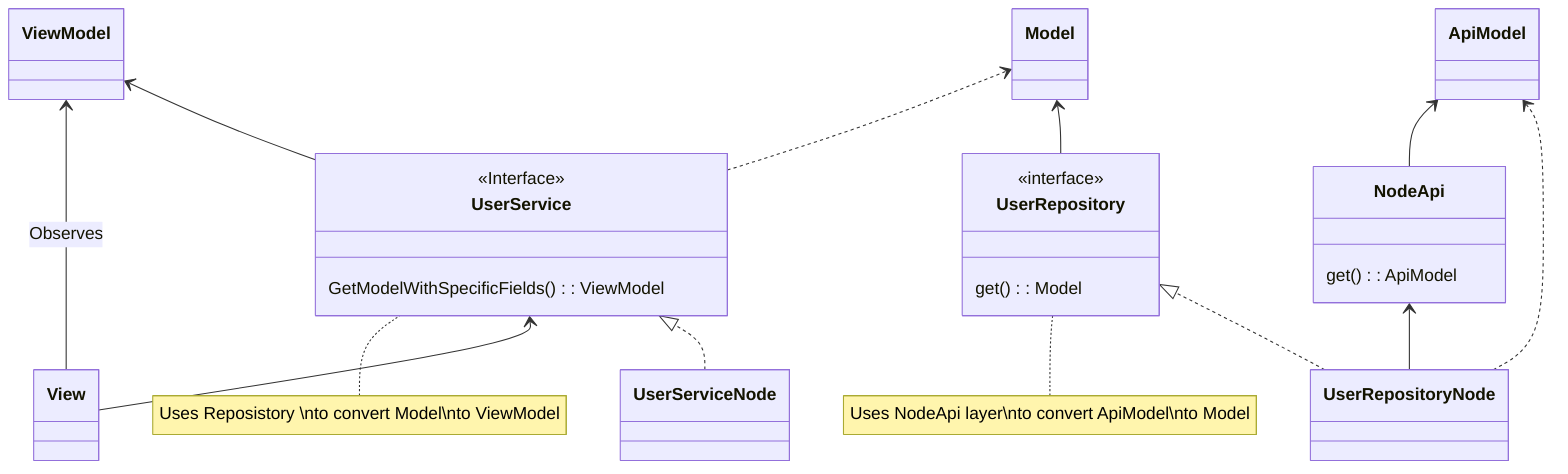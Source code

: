 classDiagram
    direction BT
    View --> ViewModel: Observes
    View --> UserService
    UserService ..> Model
    UserServiceNode ..|> UserService
    UserRepository --> Model
    UserService --> ViewModel
    NodeApi --> ApiModel
    UserRepositoryNode ..|> UserRepository
    UserRepositoryNode --> NodeApi
    UserRepositoryNode ..> ApiModel

    class View {
    }
    class ViewModel {
    }
    class UserService {
        <<Interface>>
        GetModelWithSpecificFields(): ViewModel
    }
note for UserService "Uses Reposistory \nto convert Model\nto ViewModel"

    class UserServiceNode {
    }
    class Model {
    }
    class UserRepository {
        <<interface>>
        get(): Model
    }
    
note for UserRepository "Uses NodeApi layer\nto convert ApiModel\nto Model"
    class NodeApi {
        get(): ApiModel
    }
